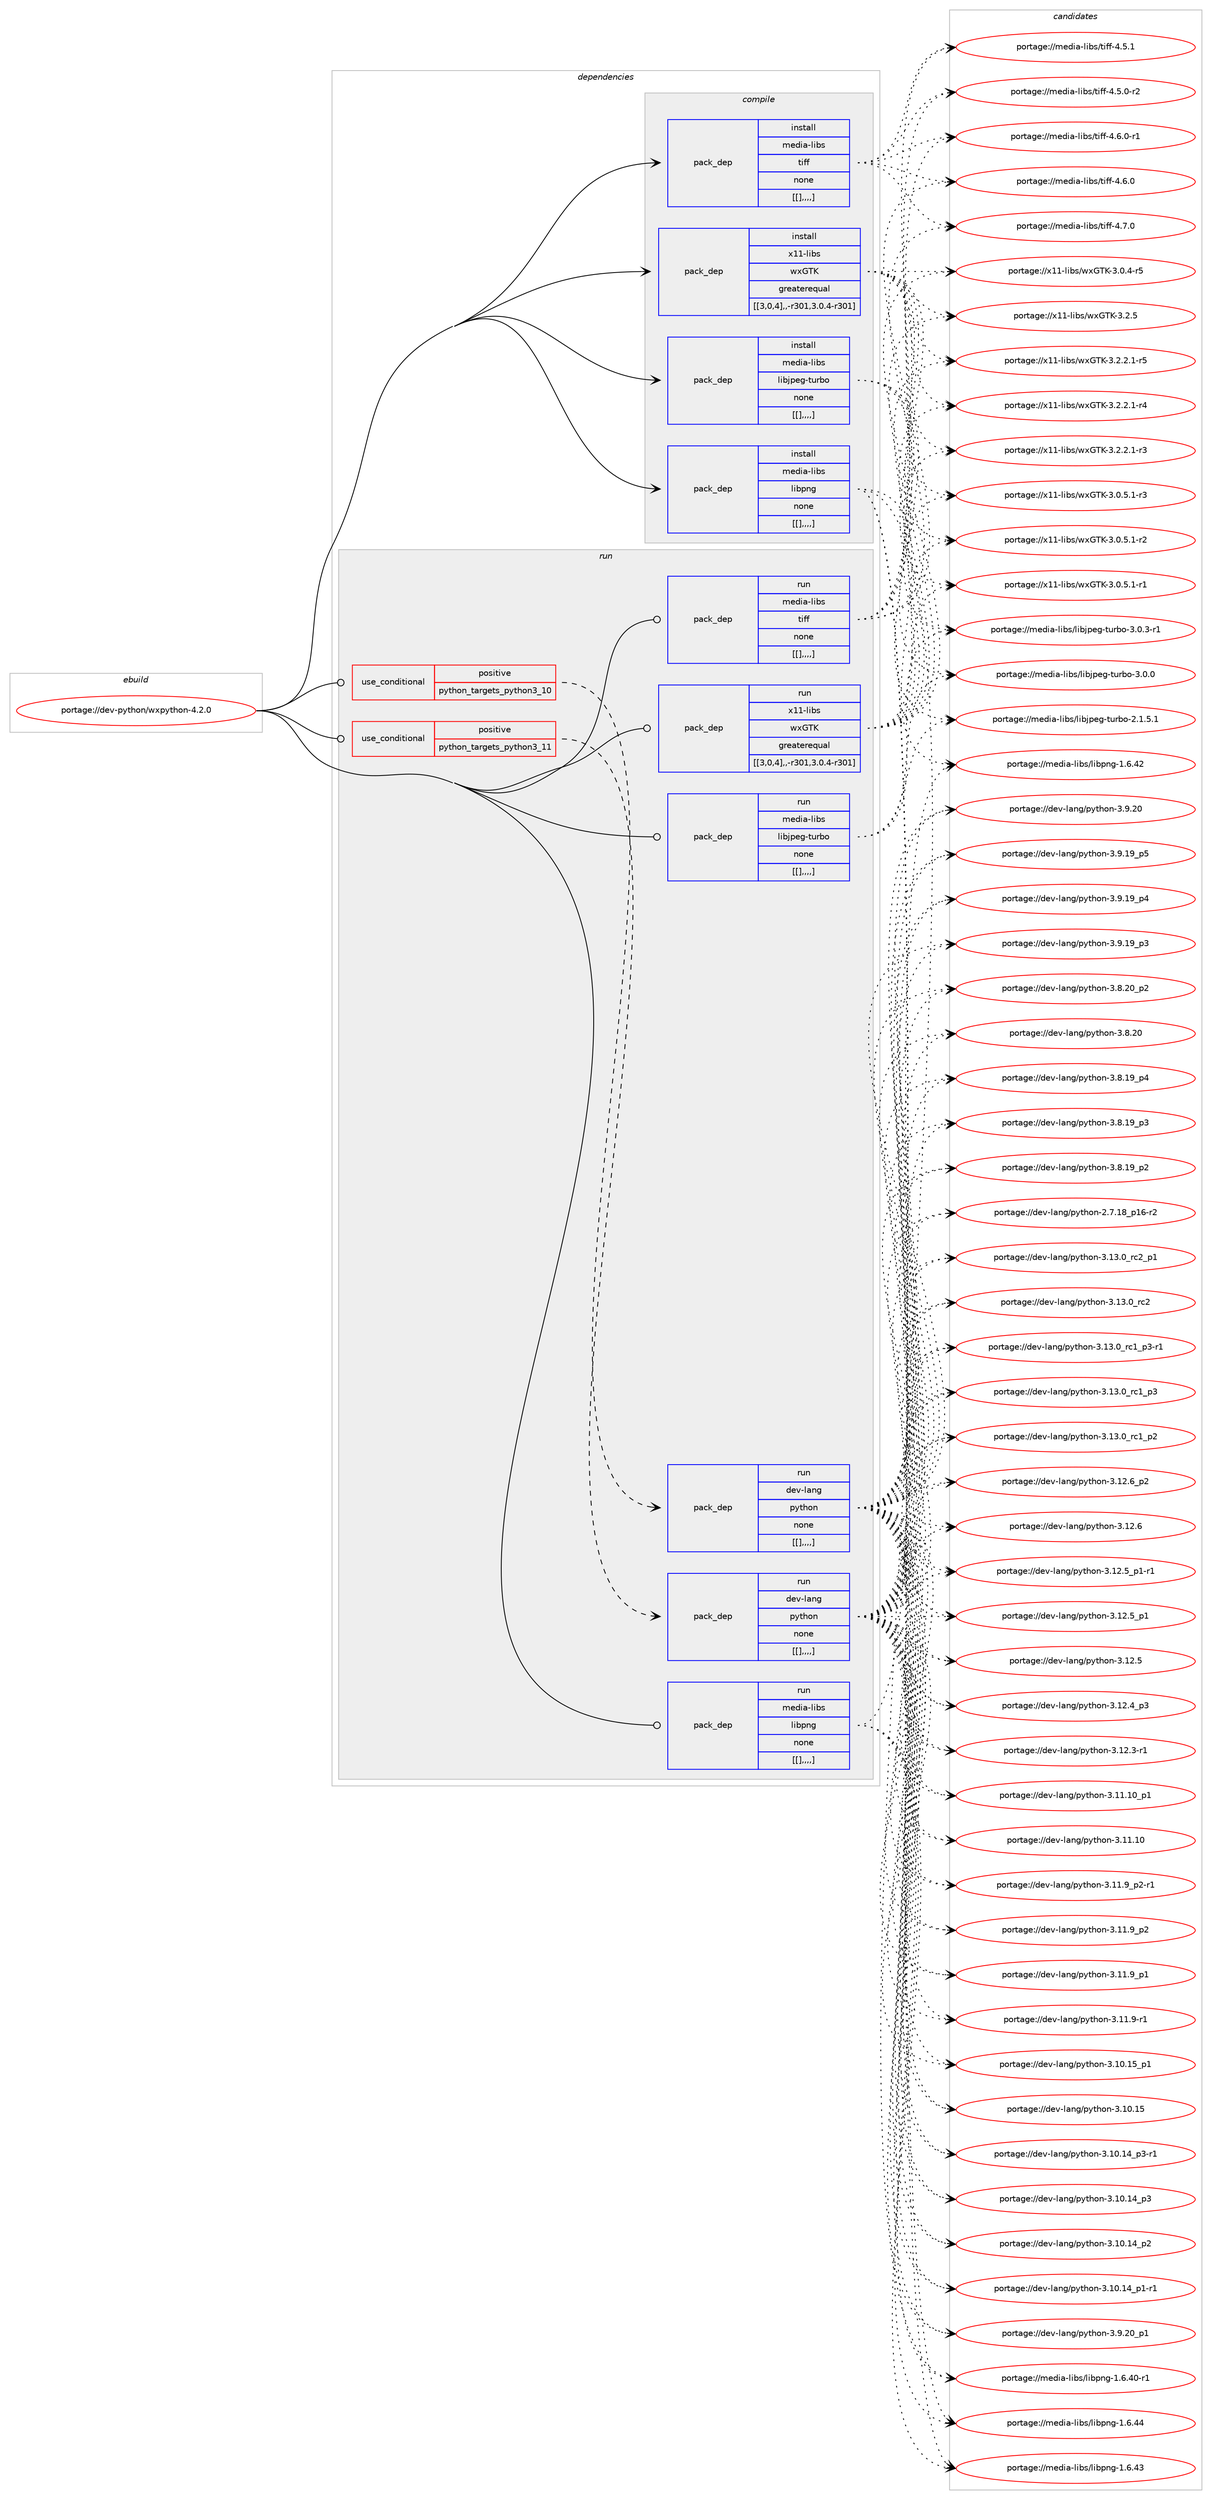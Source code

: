 digraph prolog {

# *************
# Graph options
# *************

newrank=true;
concentrate=true;
compound=true;
graph [rankdir=LR,fontname=Helvetica,fontsize=10,ranksep=1.5];#, ranksep=2.5, nodesep=0.2];
edge  [arrowhead=vee];
node  [fontname=Helvetica,fontsize=10];

# **********
# The ebuild
# **********

subgraph cluster_leftcol {
color=gray;
label=<<i>ebuild</i>>;
id [label="portage://dev-python/wxpython-4.2.0", color=red, width=4, href="../dev-python/wxpython-4.2.0.svg"];
}

# ****************
# The dependencies
# ****************

subgraph cluster_midcol {
color=gray;
label=<<i>dependencies</i>>;
subgraph cluster_compile {
fillcolor="#eeeeee";
style=filled;
label=<<i>compile</i>>;
subgraph pack126745 {
dependency171065 [label=<<TABLE BORDER="0" CELLBORDER="1" CELLSPACING="0" CELLPADDING="4" WIDTH="220"><TR><TD ROWSPAN="6" CELLPADDING="30">pack_dep</TD></TR><TR><TD WIDTH="110">install</TD></TR><TR><TD>media-libs</TD></TR><TR><TD>libjpeg-turbo</TD></TR><TR><TD>none</TD></TR><TR><TD>[[],,,,]</TD></TR></TABLE>>, shape=none, color=blue];
}
id:e -> dependency171065:w [weight=20,style="solid",arrowhead="vee"];
subgraph pack126746 {
dependency171066 [label=<<TABLE BORDER="0" CELLBORDER="1" CELLSPACING="0" CELLPADDING="4" WIDTH="220"><TR><TD ROWSPAN="6" CELLPADDING="30">pack_dep</TD></TR><TR><TD WIDTH="110">install</TD></TR><TR><TD>media-libs</TD></TR><TR><TD>libpng</TD></TR><TR><TD>none</TD></TR><TR><TD>[[],,,,]</TD></TR></TABLE>>, shape=none, color=blue];
}
id:e -> dependency171066:w [weight=20,style="solid",arrowhead="vee"];
subgraph pack126747 {
dependency171067 [label=<<TABLE BORDER="0" CELLBORDER="1" CELLSPACING="0" CELLPADDING="4" WIDTH="220"><TR><TD ROWSPAN="6" CELLPADDING="30">pack_dep</TD></TR><TR><TD WIDTH="110">install</TD></TR><TR><TD>media-libs</TD></TR><TR><TD>tiff</TD></TR><TR><TD>none</TD></TR><TR><TD>[[],,,,]</TD></TR></TABLE>>, shape=none, color=blue];
}
id:e -> dependency171067:w [weight=20,style="solid",arrowhead="vee"];
subgraph pack126748 {
dependency171068 [label=<<TABLE BORDER="0" CELLBORDER="1" CELLSPACING="0" CELLPADDING="4" WIDTH="220"><TR><TD ROWSPAN="6" CELLPADDING="30">pack_dep</TD></TR><TR><TD WIDTH="110">install</TD></TR><TR><TD>x11-libs</TD></TR><TR><TD>wxGTK</TD></TR><TR><TD>greaterequal</TD></TR><TR><TD>[[3,0,4],,-r301,3.0.4-r301]</TD></TR></TABLE>>, shape=none, color=blue];
}
id:e -> dependency171068:w [weight=20,style="solid",arrowhead="vee"];
}
subgraph cluster_compileandrun {
fillcolor="#eeeeee";
style=filled;
label=<<i>compile and run</i>>;
}
subgraph cluster_run {
fillcolor="#eeeeee";
style=filled;
label=<<i>run</i>>;
subgraph cond43057 {
dependency171069 [label=<<TABLE BORDER="0" CELLBORDER="1" CELLSPACING="0" CELLPADDING="4"><TR><TD ROWSPAN="3" CELLPADDING="10">use_conditional</TD></TR><TR><TD>positive</TD></TR><TR><TD>python_targets_python3_10</TD></TR></TABLE>>, shape=none, color=red];
subgraph pack126749 {
dependency171070 [label=<<TABLE BORDER="0" CELLBORDER="1" CELLSPACING="0" CELLPADDING="4" WIDTH="220"><TR><TD ROWSPAN="6" CELLPADDING="30">pack_dep</TD></TR><TR><TD WIDTH="110">run</TD></TR><TR><TD>dev-lang</TD></TR><TR><TD>python</TD></TR><TR><TD>none</TD></TR><TR><TD>[[],,,,]</TD></TR></TABLE>>, shape=none, color=blue];
}
dependency171069:e -> dependency171070:w [weight=20,style="dashed",arrowhead="vee"];
}
id:e -> dependency171069:w [weight=20,style="solid",arrowhead="odot"];
subgraph cond43058 {
dependency171071 [label=<<TABLE BORDER="0" CELLBORDER="1" CELLSPACING="0" CELLPADDING="4"><TR><TD ROWSPAN="3" CELLPADDING="10">use_conditional</TD></TR><TR><TD>positive</TD></TR><TR><TD>python_targets_python3_11</TD></TR></TABLE>>, shape=none, color=red];
subgraph pack126750 {
dependency171072 [label=<<TABLE BORDER="0" CELLBORDER="1" CELLSPACING="0" CELLPADDING="4" WIDTH="220"><TR><TD ROWSPAN="6" CELLPADDING="30">pack_dep</TD></TR><TR><TD WIDTH="110">run</TD></TR><TR><TD>dev-lang</TD></TR><TR><TD>python</TD></TR><TR><TD>none</TD></TR><TR><TD>[[],,,,]</TD></TR></TABLE>>, shape=none, color=blue];
}
dependency171071:e -> dependency171072:w [weight=20,style="dashed",arrowhead="vee"];
}
id:e -> dependency171071:w [weight=20,style="solid",arrowhead="odot"];
subgraph pack126751 {
dependency171073 [label=<<TABLE BORDER="0" CELLBORDER="1" CELLSPACING="0" CELLPADDING="4" WIDTH="220"><TR><TD ROWSPAN="6" CELLPADDING="30">pack_dep</TD></TR><TR><TD WIDTH="110">run</TD></TR><TR><TD>media-libs</TD></TR><TR><TD>libjpeg-turbo</TD></TR><TR><TD>none</TD></TR><TR><TD>[[],,,,]</TD></TR></TABLE>>, shape=none, color=blue];
}
id:e -> dependency171073:w [weight=20,style="solid",arrowhead="odot"];
subgraph pack126752 {
dependency171074 [label=<<TABLE BORDER="0" CELLBORDER="1" CELLSPACING="0" CELLPADDING="4" WIDTH="220"><TR><TD ROWSPAN="6" CELLPADDING="30">pack_dep</TD></TR><TR><TD WIDTH="110">run</TD></TR><TR><TD>media-libs</TD></TR><TR><TD>libpng</TD></TR><TR><TD>none</TD></TR><TR><TD>[[],,,,]</TD></TR></TABLE>>, shape=none, color=blue];
}
id:e -> dependency171074:w [weight=20,style="solid",arrowhead="odot"];
subgraph pack126753 {
dependency171075 [label=<<TABLE BORDER="0" CELLBORDER="1" CELLSPACING="0" CELLPADDING="4" WIDTH="220"><TR><TD ROWSPAN="6" CELLPADDING="30">pack_dep</TD></TR><TR><TD WIDTH="110">run</TD></TR><TR><TD>media-libs</TD></TR><TR><TD>tiff</TD></TR><TR><TD>none</TD></TR><TR><TD>[[],,,,]</TD></TR></TABLE>>, shape=none, color=blue];
}
id:e -> dependency171075:w [weight=20,style="solid",arrowhead="odot"];
subgraph pack126754 {
dependency171076 [label=<<TABLE BORDER="0" CELLBORDER="1" CELLSPACING="0" CELLPADDING="4" WIDTH="220"><TR><TD ROWSPAN="6" CELLPADDING="30">pack_dep</TD></TR><TR><TD WIDTH="110">run</TD></TR><TR><TD>x11-libs</TD></TR><TR><TD>wxGTK</TD></TR><TR><TD>greaterequal</TD></TR><TR><TD>[[3,0,4],,-r301,3.0.4-r301]</TD></TR></TABLE>>, shape=none, color=blue];
}
id:e -> dependency171076:w [weight=20,style="solid",arrowhead="odot"];
}
}

# **************
# The candidates
# **************

subgraph cluster_choices {
rank=same;
color=gray;
label=<<i>candidates</i>>;

subgraph choice126745 {
color=black;
nodesep=1;
choice109101100105974510810598115471081059810611210110345116117114981114551464846514511449 [label="portage://media-libs/libjpeg-turbo-3.0.3-r1", color=red, width=4,href="../media-libs/libjpeg-turbo-3.0.3-r1.svg"];
choice10910110010597451081059811547108105981061121011034511611711498111455146484648 [label="portage://media-libs/libjpeg-turbo-3.0.0", color=red, width=4,href="../media-libs/libjpeg-turbo-3.0.0.svg"];
choice109101100105974510810598115471081059810611210110345116117114981114550464946534649 [label="portage://media-libs/libjpeg-turbo-2.1.5.1", color=red, width=4,href="../media-libs/libjpeg-turbo-2.1.5.1.svg"];
dependency171065:e -> choice109101100105974510810598115471081059810611210110345116117114981114551464846514511449:w [style=dotted,weight="100"];
dependency171065:e -> choice10910110010597451081059811547108105981061121011034511611711498111455146484648:w [style=dotted,weight="100"];
dependency171065:e -> choice109101100105974510810598115471081059810611210110345116117114981114550464946534649:w [style=dotted,weight="100"];
}
subgraph choice126746 {
color=black;
nodesep=1;
choice109101100105974510810598115471081059811211010345494654465252 [label="portage://media-libs/libpng-1.6.44", color=red, width=4,href="../media-libs/libpng-1.6.44.svg"];
choice109101100105974510810598115471081059811211010345494654465251 [label="portage://media-libs/libpng-1.6.43", color=red, width=4,href="../media-libs/libpng-1.6.43.svg"];
choice109101100105974510810598115471081059811211010345494654465250 [label="portage://media-libs/libpng-1.6.42", color=red, width=4,href="../media-libs/libpng-1.6.42.svg"];
choice1091011001059745108105981154710810598112110103454946544652484511449 [label="portage://media-libs/libpng-1.6.40-r1", color=red, width=4,href="../media-libs/libpng-1.6.40-r1.svg"];
dependency171066:e -> choice109101100105974510810598115471081059811211010345494654465252:w [style=dotted,weight="100"];
dependency171066:e -> choice109101100105974510810598115471081059811211010345494654465251:w [style=dotted,weight="100"];
dependency171066:e -> choice109101100105974510810598115471081059811211010345494654465250:w [style=dotted,weight="100"];
dependency171066:e -> choice1091011001059745108105981154710810598112110103454946544652484511449:w [style=dotted,weight="100"];
}
subgraph choice126747 {
color=black;
nodesep=1;
choice10910110010597451081059811547116105102102455246554648 [label="portage://media-libs/tiff-4.7.0", color=red, width=4,href="../media-libs/tiff-4.7.0.svg"];
choice109101100105974510810598115471161051021024552465446484511449 [label="portage://media-libs/tiff-4.6.0-r1", color=red, width=4,href="../media-libs/tiff-4.6.0-r1.svg"];
choice10910110010597451081059811547116105102102455246544648 [label="portage://media-libs/tiff-4.6.0", color=red, width=4,href="../media-libs/tiff-4.6.0.svg"];
choice10910110010597451081059811547116105102102455246534649 [label="portage://media-libs/tiff-4.5.1", color=red, width=4,href="../media-libs/tiff-4.5.1.svg"];
choice109101100105974510810598115471161051021024552465346484511450 [label="portage://media-libs/tiff-4.5.0-r2", color=red, width=4,href="../media-libs/tiff-4.5.0-r2.svg"];
dependency171067:e -> choice10910110010597451081059811547116105102102455246554648:w [style=dotted,weight="100"];
dependency171067:e -> choice109101100105974510810598115471161051021024552465446484511449:w [style=dotted,weight="100"];
dependency171067:e -> choice10910110010597451081059811547116105102102455246544648:w [style=dotted,weight="100"];
dependency171067:e -> choice10910110010597451081059811547116105102102455246534649:w [style=dotted,weight="100"];
dependency171067:e -> choice109101100105974510810598115471161051021024552465346484511450:w [style=dotted,weight="100"];
}
subgraph choice126748 {
color=black;
nodesep=1;
choice1204949451081059811547119120718475455146504653 [label="portage://x11-libs/wxGTK-3.2.5", color=red, width=4,href="../x11-libs/wxGTK-3.2.5.svg"];
choice120494945108105981154711912071847545514650465046494511453 [label="portage://x11-libs/wxGTK-3.2.2.1-r5", color=red, width=4,href="../x11-libs/wxGTK-3.2.2.1-r5.svg"];
choice120494945108105981154711912071847545514650465046494511452 [label="portage://x11-libs/wxGTK-3.2.2.1-r4", color=red, width=4,href="../x11-libs/wxGTK-3.2.2.1-r4.svg"];
choice120494945108105981154711912071847545514650465046494511451 [label="portage://x11-libs/wxGTK-3.2.2.1-r3", color=red, width=4,href="../x11-libs/wxGTK-3.2.2.1-r3.svg"];
choice120494945108105981154711912071847545514648465346494511451 [label="portage://x11-libs/wxGTK-3.0.5.1-r3", color=red, width=4,href="../x11-libs/wxGTK-3.0.5.1-r3.svg"];
choice120494945108105981154711912071847545514648465346494511450 [label="portage://x11-libs/wxGTK-3.0.5.1-r2", color=red, width=4,href="../x11-libs/wxGTK-3.0.5.1-r2.svg"];
choice120494945108105981154711912071847545514648465346494511449 [label="portage://x11-libs/wxGTK-3.0.5.1-r1", color=red, width=4,href="../x11-libs/wxGTK-3.0.5.1-r1.svg"];
choice12049494510810598115471191207184754551464846524511453 [label="portage://x11-libs/wxGTK-3.0.4-r5", color=red, width=4,href="../x11-libs/wxGTK-3.0.4-r5.svg"];
dependency171068:e -> choice1204949451081059811547119120718475455146504653:w [style=dotted,weight="100"];
dependency171068:e -> choice120494945108105981154711912071847545514650465046494511453:w [style=dotted,weight="100"];
dependency171068:e -> choice120494945108105981154711912071847545514650465046494511452:w [style=dotted,weight="100"];
dependency171068:e -> choice120494945108105981154711912071847545514650465046494511451:w [style=dotted,weight="100"];
dependency171068:e -> choice120494945108105981154711912071847545514648465346494511451:w [style=dotted,weight="100"];
dependency171068:e -> choice120494945108105981154711912071847545514648465346494511450:w [style=dotted,weight="100"];
dependency171068:e -> choice120494945108105981154711912071847545514648465346494511449:w [style=dotted,weight="100"];
dependency171068:e -> choice12049494510810598115471191207184754551464846524511453:w [style=dotted,weight="100"];
}
subgraph choice126749 {
color=black;
nodesep=1;
choice100101118451089711010347112121116104111110455146495146489511499509511249 [label="portage://dev-lang/python-3.13.0_rc2_p1", color=red, width=4,href="../dev-lang/python-3.13.0_rc2_p1.svg"];
choice10010111845108971101034711212111610411111045514649514648951149950 [label="portage://dev-lang/python-3.13.0_rc2", color=red, width=4,href="../dev-lang/python-3.13.0_rc2.svg"];
choice1001011184510897110103471121211161041111104551464951464895114994995112514511449 [label="portage://dev-lang/python-3.13.0_rc1_p3-r1", color=red, width=4,href="../dev-lang/python-3.13.0_rc1_p3-r1.svg"];
choice100101118451089711010347112121116104111110455146495146489511499499511251 [label="portage://dev-lang/python-3.13.0_rc1_p3", color=red, width=4,href="../dev-lang/python-3.13.0_rc1_p3.svg"];
choice100101118451089711010347112121116104111110455146495146489511499499511250 [label="portage://dev-lang/python-3.13.0_rc1_p2", color=red, width=4,href="../dev-lang/python-3.13.0_rc1_p2.svg"];
choice100101118451089711010347112121116104111110455146495046549511250 [label="portage://dev-lang/python-3.12.6_p2", color=red, width=4,href="../dev-lang/python-3.12.6_p2.svg"];
choice10010111845108971101034711212111610411111045514649504654 [label="portage://dev-lang/python-3.12.6", color=red, width=4,href="../dev-lang/python-3.12.6.svg"];
choice1001011184510897110103471121211161041111104551464950465395112494511449 [label="portage://dev-lang/python-3.12.5_p1-r1", color=red, width=4,href="../dev-lang/python-3.12.5_p1-r1.svg"];
choice100101118451089711010347112121116104111110455146495046539511249 [label="portage://dev-lang/python-3.12.5_p1", color=red, width=4,href="../dev-lang/python-3.12.5_p1.svg"];
choice10010111845108971101034711212111610411111045514649504653 [label="portage://dev-lang/python-3.12.5", color=red, width=4,href="../dev-lang/python-3.12.5.svg"];
choice100101118451089711010347112121116104111110455146495046529511251 [label="portage://dev-lang/python-3.12.4_p3", color=red, width=4,href="../dev-lang/python-3.12.4_p3.svg"];
choice100101118451089711010347112121116104111110455146495046514511449 [label="portage://dev-lang/python-3.12.3-r1", color=red, width=4,href="../dev-lang/python-3.12.3-r1.svg"];
choice10010111845108971101034711212111610411111045514649494649489511249 [label="portage://dev-lang/python-3.11.10_p1", color=red, width=4,href="../dev-lang/python-3.11.10_p1.svg"];
choice1001011184510897110103471121211161041111104551464949464948 [label="portage://dev-lang/python-3.11.10", color=red, width=4,href="../dev-lang/python-3.11.10.svg"];
choice1001011184510897110103471121211161041111104551464949465795112504511449 [label="portage://dev-lang/python-3.11.9_p2-r1", color=red, width=4,href="../dev-lang/python-3.11.9_p2-r1.svg"];
choice100101118451089711010347112121116104111110455146494946579511250 [label="portage://dev-lang/python-3.11.9_p2", color=red, width=4,href="../dev-lang/python-3.11.9_p2.svg"];
choice100101118451089711010347112121116104111110455146494946579511249 [label="portage://dev-lang/python-3.11.9_p1", color=red, width=4,href="../dev-lang/python-3.11.9_p1.svg"];
choice100101118451089711010347112121116104111110455146494946574511449 [label="portage://dev-lang/python-3.11.9-r1", color=red, width=4,href="../dev-lang/python-3.11.9-r1.svg"];
choice10010111845108971101034711212111610411111045514649484649539511249 [label="portage://dev-lang/python-3.10.15_p1", color=red, width=4,href="../dev-lang/python-3.10.15_p1.svg"];
choice1001011184510897110103471121211161041111104551464948464953 [label="portage://dev-lang/python-3.10.15", color=red, width=4,href="../dev-lang/python-3.10.15.svg"];
choice100101118451089711010347112121116104111110455146494846495295112514511449 [label="portage://dev-lang/python-3.10.14_p3-r1", color=red, width=4,href="../dev-lang/python-3.10.14_p3-r1.svg"];
choice10010111845108971101034711212111610411111045514649484649529511251 [label="portage://dev-lang/python-3.10.14_p3", color=red, width=4,href="../dev-lang/python-3.10.14_p3.svg"];
choice10010111845108971101034711212111610411111045514649484649529511250 [label="portage://dev-lang/python-3.10.14_p2", color=red, width=4,href="../dev-lang/python-3.10.14_p2.svg"];
choice100101118451089711010347112121116104111110455146494846495295112494511449 [label="portage://dev-lang/python-3.10.14_p1-r1", color=red, width=4,href="../dev-lang/python-3.10.14_p1-r1.svg"];
choice100101118451089711010347112121116104111110455146574650489511249 [label="portage://dev-lang/python-3.9.20_p1", color=red, width=4,href="../dev-lang/python-3.9.20_p1.svg"];
choice10010111845108971101034711212111610411111045514657465048 [label="portage://dev-lang/python-3.9.20", color=red, width=4,href="../dev-lang/python-3.9.20.svg"];
choice100101118451089711010347112121116104111110455146574649579511253 [label="portage://dev-lang/python-3.9.19_p5", color=red, width=4,href="../dev-lang/python-3.9.19_p5.svg"];
choice100101118451089711010347112121116104111110455146574649579511252 [label="portage://dev-lang/python-3.9.19_p4", color=red, width=4,href="../dev-lang/python-3.9.19_p4.svg"];
choice100101118451089711010347112121116104111110455146574649579511251 [label="portage://dev-lang/python-3.9.19_p3", color=red, width=4,href="../dev-lang/python-3.9.19_p3.svg"];
choice100101118451089711010347112121116104111110455146564650489511250 [label="portage://dev-lang/python-3.8.20_p2", color=red, width=4,href="../dev-lang/python-3.8.20_p2.svg"];
choice10010111845108971101034711212111610411111045514656465048 [label="portage://dev-lang/python-3.8.20", color=red, width=4,href="../dev-lang/python-3.8.20.svg"];
choice100101118451089711010347112121116104111110455146564649579511252 [label="portage://dev-lang/python-3.8.19_p4", color=red, width=4,href="../dev-lang/python-3.8.19_p4.svg"];
choice100101118451089711010347112121116104111110455146564649579511251 [label="portage://dev-lang/python-3.8.19_p3", color=red, width=4,href="../dev-lang/python-3.8.19_p3.svg"];
choice100101118451089711010347112121116104111110455146564649579511250 [label="portage://dev-lang/python-3.8.19_p2", color=red, width=4,href="../dev-lang/python-3.8.19_p2.svg"];
choice100101118451089711010347112121116104111110455046554649569511249544511450 [label="portage://dev-lang/python-2.7.18_p16-r2", color=red, width=4,href="../dev-lang/python-2.7.18_p16-r2.svg"];
dependency171070:e -> choice100101118451089711010347112121116104111110455146495146489511499509511249:w [style=dotted,weight="100"];
dependency171070:e -> choice10010111845108971101034711212111610411111045514649514648951149950:w [style=dotted,weight="100"];
dependency171070:e -> choice1001011184510897110103471121211161041111104551464951464895114994995112514511449:w [style=dotted,weight="100"];
dependency171070:e -> choice100101118451089711010347112121116104111110455146495146489511499499511251:w [style=dotted,weight="100"];
dependency171070:e -> choice100101118451089711010347112121116104111110455146495146489511499499511250:w [style=dotted,weight="100"];
dependency171070:e -> choice100101118451089711010347112121116104111110455146495046549511250:w [style=dotted,weight="100"];
dependency171070:e -> choice10010111845108971101034711212111610411111045514649504654:w [style=dotted,weight="100"];
dependency171070:e -> choice1001011184510897110103471121211161041111104551464950465395112494511449:w [style=dotted,weight="100"];
dependency171070:e -> choice100101118451089711010347112121116104111110455146495046539511249:w [style=dotted,weight="100"];
dependency171070:e -> choice10010111845108971101034711212111610411111045514649504653:w [style=dotted,weight="100"];
dependency171070:e -> choice100101118451089711010347112121116104111110455146495046529511251:w [style=dotted,weight="100"];
dependency171070:e -> choice100101118451089711010347112121116104111110455146495046514511449:w [style=dotted,weight="100"];
dependency171070:e -> choice10010111845108971101034711212111610411111045514649494649489511249:w [style=dotted,weight="100"];
dependency171070:e -> choice1001011184510897110103471121211161041111104551464949464948:w [style=dotted,weight="100"];
dependency171070:e -> choice1001011184510897110103471121211161041111104551464949465795112504511449:w [style=dotted,weight="100"];
dependency171070:e -> choice100101118451089711010347112121116104111110455146494946579511250:w [style=dotted,weight="100"];
dependency171070:e -> choice100101118451089711010347112121116104111110455146494946579511249:w [style=dotted,weight="100"];
dependency171070:e -> choice100101118451089711010347112121116104111110455146494946574511449:w [style=dotted,weight="100"];
dependency171070:e -> choice10010111845108971101034711212111610411111045514649484649539511249:w [style=dotted,weight="100"];
dependency171070:e -> choice1001011184510897110103471121211161041111104551464948464953:w [style=dotted,weight="100"];
dependency171070:e -> choice100101118451089711010347112121116104111110455146494846495295112514511449:w [style=dotted,weight="100"];
dependency171070:e -> choice10010111845108971101034711212111610411111045514649484649529511251:w [style=dotted,weight="100"];
dependency171070:e -> choice10010111845108971101034711212111610411111045514649484649529511250:w [style=dotted,weight="100"];
dependency171070:e -> choice100101118451089711010347112121116104111110455146494846495295112494511449:w [style=dotted,weight="100"];
dependency171070:e -> choice100101118451089711010347112121116104111110455146574650489511249:w [style=dotted,weight="100"];
dependency171070:e -> choice10010111845108971101034711212111610411111045514657465048:w [style=dotted,weight="100"];
dependency171070:e -> choice100101118451089711010347112121116104111110455146574649579511253:w [style=dotted,weight="100"];
dependency171070:e -> choice100101118451089711010347112121116104111110455146574649579511252:w [style=dotted,weight="100"];
dependency171070:e -> choice100101118451089711010347112121116104111110455146574649579511251:w [style=dotted,weight="100"];
dependency171070:e -> choice100101118451089711010347112121116104111110455146564650489511250:w [style=dotted,weight="100"];
dependency171070:e -> choice10010111845108971101034711212111610411111045514656465048:w [style=dotted,weight="100"];
dependency171070:e -> choice100101118451089711010347112121116104111110455146564649579511252:w [style=dotted,weight="100"];
dependency171070:e -> choice100101118451089711010347112121116104111110455146564649579511251:w [style=dotted,weight="100"];
dependency171070:e -> choice100101118451089711010347112121116104111110455146564649579511250:w [style=dotted,weight="100"];
dependency171070:e -> choice100101118451089711010347112121116104111110455046554649569511249544511450:w [style=dotted,weight="100"];
}
subgraph choice126750 {
color=black;
nodesep=1;
choice100101118451089711010347112121116104111110455146495146489511499509511249 [label="portage://dev-lang/python-3.13.0_rc2_p1", color=red, width=4,href="../dev-lang/python-3.13.0_rc2_p1.svg"];
choice10010111845108971101034711212111610411111045514649514648951149950 [label="portage://dev-lang/python-3.13.0_rc2", color=red, width=4,href="../dev-lang/python-3.13.0_rc2.svg"];
choice1001011184510897110103471121211161041111104551464951464895114994995112514511449 [label="portage://dev-lang/python-3.13.0_rc1_p3-r1", color=red, width=4,href="../dev-lang/python-3.13.0_rc1_p3-r1.svg"];
choice100101118451089711010347112121116104111110455146495146489511499499511251 [label="portage://dev-lang/python-3.13.0_rc1_p3", color=red, width=4,href="../dev-lang/python-3.13.0_rc1_p3.svg"];
choice100101118451089711010347112121116104111110455146495146489511499499511250 [label="portage://dev-lang/python-3.13.0_rc1_p2", color=red, width=4,href="../dev-lang/python-3.13.0_rc1_p2.svg"];
choice100101118451089711010347112121116104111110455146495046549511250 [label="portage://dev-lang/python-3.12.6_p2", color=red, width=4,href="../dev-lang/python-3.12.6_p2.svg"];
choice10010111845108971101034711212111610411111045514649504654 [label="portage://dev-lang/python-3.12.6", color=red, width=4,href="../dev-lang/python-3.12.6.svg"];
choice1001011184510897110103471121211161041111104551464950465395112494511449 [label="portage://dev-lang/python-3.12.5_p1-r1", color=red, width=4,href="../dev-lang/python-3.12.5_p1-r1.svg"];
choice100101118451089711010347112121116104111110455146495046539511249 [label="portage://dev-lang/python-3.12.5_p1", color=red, width=4,href="../dev-lang/python-3.12.5_p1.svg"];
choice10010111845108971101034711212111610411111045514649504653 [label="portage://dev-lang/python-3.12.5", color=red, width=4,href="../dev-lang/python-3.12.5.svg"];
choice100101118451089711010347112121116104111110455146495046529511251 [label="portage://dev-lang/python-3.12.4_p3", color=red, width=4,href="../dev-lang/python-3.12.4_p3.svg"];
choice100101118451089711010347112121116104111110455146495046514511449 [label="portage://dev-lang/python-3.12.3-r1", color=red, width=4,href="../dev-lang/python-3.12.3-r1.svg"];
choice10010111845108971101034711212111610411111045514649494649489511249 [label="portage://dev-lang/python-3.11.10_p1", color=red, width=4,href="../dev-lang/python-3.11.10_p1.svg"];
choice1001011184510897110103471121211161041111104551464949464948 [label="portage://dev-lang/python-3.11.10", color=red, width=4,href="../dev-lang/python-3.11.10.svg"];
choice1001011184510897110103471121211161041111104551464949465795112504511449 [label="portage://dev-lang/python-3.11.9_p2-r1", color=red, width=4,href="../dev-lang/python-3.11.9_p2-r1.svg"];
choice100101118451089711010347112121116104111110455146494946579511250 [label="portage://dev-lang/python-3.11.9_p2", color=red, width=4,href="../dev-lang/python-3.11.9_p2.svg"];
choice100101118451089711010347112121116104111110455146494946579511249 [label="portage://dev-lang/python-3.11.9_p1", color=red, width=4,href="../dev-lang/python-3.11.9_p1.svg"];
choice100101118451089711010347112121116104111110455146494946574511449 [label="portage://dev-lang/python-3.11.9-r1", color=red, width=4,href="../dev-lang/python-3.11.9-r1.svg"];
choice10010111845108971101034711212111610411111045514649484649539511249 [label="portage://dev-lang/python-3.10.15_p1", color=red, width=4,href="../dev-lang/python-3.10.15_p1.svg"];
choice1001011184510897110103471121211161041111104551464948464953 [label="portage://dev-lang/python-3.10.15", color=red, width=4,href="../dev-lang/python-3.10.15.svg"];
choice100101118451089711010347112121116104111110455146494846495295112514511449 [label="portage://dev-lang/python-3.10.14_p3-r1", color=red, width=4,href="../dev-lang/python-3.10.14_p3-r1.svg"];
choice10010111845108971101034711212111610411111045514649484649529511251 [label="portage://dev-lang/python-3.10.14_p3", color=red, width=4,href="../dev-lang/python-3.10.14_p3.svg"];
choice10010111845108971101034711212111610411111045514649484649529511250 [label="portage://dev-lang/python-3.10.14_p2", color=red, width=4,href="../dev-lang/python-3.10.14_p2.svg"];
choice100101118451089711010347112121116104111110455146494846495295112494511449 [label="portage://dev-lang/python-3.10.14_p1-r1", color=red, width=4,href="../dev-lang/python-3.10.14_p1-r1.svg"];
choice100101118451089711010347112121116104111110455146574650489511249 [label="portage://dev-lang/python-3.9.20_p1", color=red, width=4,href="../dev-lang/python-3.9.20_p1.svg"];
choice10010111845108971101034711212111610411111045514657465048 [label="portage://dev-lang/python-3.9.20", color=red, width=4,href="../dev-lang/python-3.9.20.svg"];
choice100101118451089711010347112121116104111110455146574649579511253 [label="portage://dev-lang/python-3.9.19_p5", color=red, width=4,href="../dev-lang/python-3.9.19_p5.svg"];
choice100101118451089711010347112121116104111110455146574649579511252 [label="portage://dev-lang/python-3.9.19_p4", color=red, width=4,href="../dev-lang/python-3.9.19_p4.svg"];
choice100101118451089711010347112121116104111110455146574649579511251 [label="portage://dev-lang/python-3.9.19_p3", color=red, width=4,href="../dev-lang/python-3.9.19_p3.svg"];
choice100101118451089711010347112121116104111110455146564650489511250 [label="portage://dev-lang/python-3.8.20_p2", color=red, width=4,href="../dev-lang/python-3.8.20_p2.svg"];
choice10010111845108971101034711212111610411111045514656465048 [label="portage://dev-lang/python-3.8.20", color=red, width=4,href="../dev-lang/python-3.8.20.svg"];
choice100101118451089711010347112121116104111110455146564649579511252 [label="portage://dev-lang/python-3.8.19_p4", color=red, width=4,href="../dev-lang/python-3.8.19_p4.svg"];
choice100101118451089711010347112121116104111110455146564649579511251 [label="portage://dev-lang/python-3.8.19_p3", color=red, width=4,href="../dev-lang/python-3.8.19_p3.svg"];
choice100101118451089711010347112121116104111110455146564649579511250 [label="portage://dev-lang/python-3.8.19_p2", color=red, width=4,href="../dev-lang/python-3.8.19_p2.svg"];
choice100101118451089711010347112121116104111110455046554649569511249544511450 [label="portage://dev-lang/python-2.7.18_p16-r2", color=red, width=4,href="../dev-lang/python-2.7.18_p16-r2.svg"];
dependency171072:e -> choice100101118451089711010347112121116104111110455146495146489511499509511249:w [style=dotted,weight="100"];
dependency171072:e -> choice10010111845108971101034711212111610411111045514649514648951149950:w [style=dotted,weight="100"];
dependency171072:e -> choice1001011184510897110103471121211161041111104551464951464895114994995112514511449:w [style=dotted,weight="100"];
dependency171072:e -> choice100101118451089711010347112121116104111110455146495146489511499499511251:w [style=dotted,weight="100"];
dependency171072:e -> choice100101118451089711010347112121116104111110455146495146489511499499511250:w [style=dotted,weight="100"];
dependency171072:e -> choice100101118451089711010347112121116104111110455146495046549511250:w [style=dotted,weight="100"];
dependency171072:e -> choice10010111845108971101034711212111610411111045514649504654:w [style=dotted,weight="100"];
dependency171072:e -> choice1001011184510897110103471121211161041111104551464950465395112494511449:w [style=dotted,weight="100"];
dependency171072:e -> choice100101118451089711010347112121116104111110455146495046539511249:w [style=dotted,weight="100"];
dependency171072:e -> choice10010111845108971101034711212111610411111045514649504653:w [style=dotted,weight="100"];
dependency171072:e -> choice100101118451089711010347112121116104111110455146495046529511251:w [style=dotted,weight="100"];
dependency171072:e -> choice100101118451089711010347112121116104111110455146495046514511449:w [style=dotted,weight="100"];
dependency171072:e -> choice10010111845108971101034711212111610411111045514649494649489511249:w [style=dotted,weight="100"];
dependency171072:e -> choice1001011184510897110103471121211161041111104551464949464948:w [style=dotted,weight="100"];
dependency171072:e -> choice1001011184510897110103471121211161041111104551464949465795112504511449:w [style=dotted,weight="100"];
dependency171072:e -> choice100101118451089711010347112121116104111110455146494946579511250:w [style=dotted,weight="100"];
dependency171072:e -> choice100101118451089711010347112121116104111110455146494946579511249:w [style=dotted,weight="100"];
dependency171072:e -> choice100101118451089711010347112121116104111110455146494946574511449:w [style=dotted,weight="100"];
dependency171072:e -> choice10010111845108971101034711212111610411111045514649484649539511249:w [style=dotted,weight="100"];
dependency171072:e -> choice1001011184510897110103471121211161041111104551464948464953:w [style=dotted,weight="100"];
dependency171072:e -> choice100101118451089711010347112121116104111110455146494846495295112514511449:w [style=dotted,weight="100"];
dependency171072:e -> choice10010111845108971101034711212111610411111045514649484649529511251:w [style=dotted,weight="100"];
dependency171072:e -> choice10010111845108971101034711212111610411111045514649484649529511250:w [style=dotted,weight="100"];
dependency171072:e -> choice100101118451089711010347112121116104111110455146494846495295112494511449:w [style=dotted,weight="100"];
dependency171072:e -> choice100101118451089711010347112121116104111110455146574650489511249:w [style=dotted,weight="100"];
dependency171072:e -> choice10010111845108971101034711212111610411111045514657465048:w [style=dotted,weight="100"];
dependency171072:e -> choice100101118451089711010347112121116104111110455146574649579511253:w [style=dotted,weight="100"];
dependency171072:e -> choice100101118451089711010347112121116104111110455146574649579511252:w [style=dotted,weight="100"];
dependency171072:e -> choice100101118451089711010347112121116104111110455146574649579511251:w [style=dotted,weight="100"];
dependency171072:e -> choice100101118451089711010347112121116104111110455146564650489511250:w [style=dotted,weight="100"];
dependency171072:e -> choice10010111845108971101034711212111610411111045514656465048:w [style=dotted,weight="100"];
dependency171072:e -> choice100101118451089711010347112121116104111110455146564649579511252:w [style=dotted,weight="100"];
dependency171072:e -> choice100101118451089711010347112121116104111110455146564649579511251:w [style=dotted,weight="100"];
dependency171072:e -> choice100101118451089711010347112121116104111110455146564649579511250:w [style=dotted,weight="100"];
dependency171072:e -> choice100101118451089711010347112121116104111110455046554649569511249544511450:w [style=dotted,weight="100"];
}
subgraph choice126751 {
color=black;
nodesep=1;
choice109101100105974510810598115471081059810611210110345116117114981114551464846514511449 [label="portage://media-libs/libjpeg-turbo-3.0.3-r1", color=red, width=4,href="../media-libs/libjpeg-turbo-3.0.3-r1.svg"];
choice10910110010597451081059811547108105981061121011034511611711498111455146484648 [label="portage://media-libs/libjpeg-turbo-3.0.0", color=red, width=4,href="../media-libs/libjpeg-turbo-3.0.0.svg"];
choice109101100105974510810598115471081059810611210110345116117114981114550464946534649 [label="portage://media-libs/libjpeg-turbo-2.1.5.1", color=red, width=4,href="../media-libs/libjpeg-turbo-2.1.5.1.svg"];
dependency171073:e -> choice109101100105974510810598115471081059810611210110345116117114981114551464846514511449:w [style=dotted,weight="100"];
dependency171073:e -> choice10910110010597451081059811547108105981061121011034511611711498111455146484648:w [style=dotted,weight="100"];
dependency171073:e -> choice109101100105974510810598115471081059810611210110345116117114981114550464946534649:w [style=dotted,weight="100"];
}
subgraph choice126752 {
color=black;
nodesep=1;
choice109101100105974510810598115471081059811211010345494654465252 [label="portage://media-libs/libpng-1.6.44", color=red, width=4,href="../media-libs/libpng-1.6.44.svg"];
choice109101100105974510810598115471081059811211010345494654465251 [label="portage://media-libs/libpng-1.6.43", color=red, width=4,href="../media-libs/libpng-1.6.43.svg"];
choice109101100105974510810598115471081059811211010345494654465250 [label="portage://media-libs/libpng-1.6.42", color=red, width=4,href="../media-libs/libpng-1.6.42.svg"];
choice1091011001059745108105981154710810598112110103454946544652484511449 [label="portage://media-libs/libpng-1.6.40-r1", color=red, width=4,href="../media-libs/libpng-1.6.40-r1.svg"];
dependency171074:e -> choice109101100105974510810598115471081059811211010345494654465252:w [style=dotted,weight="100"];
dependency171074:e -> choice109101100105974510810598115471081059811211010345494654465251:w [style=dotted,weight="100"];
dependency171074:e -> choice109101100105974510810598115471081059811211010345494654465250:w [style=dotted,weight="100"];
dependency171074:e -> choice1091011001059745108105981154710810598112110103454946544652484511449:w [style=dotted,weight="100"];
}
subgraph choice126753 {
color=black;
nodesep=1;
choice10910110010597451081059811547116105102102455246554648 [label="portage://media-libs/tiff-4.7.0", color=red, width=4,href="../media-libs/tiff-4.7.0.svg"];
choice109101100105974510810598115471161051021024552465446484511449 [label="portage://media-libs/tiff-4.6.0-r1", color=red, width=4,href="../media-libs/tiff-4.6.0-r1.svg"];
choice10910110010597451081059811547116105102102455246544648 [label="portage://media-libs/tiff-4.6.0", color=red, width=4,href="../media-libs/tiff-4.6.0.svg"];
choice10910110010597451081059811547116105102102455246534649 [label="portage://media-libs/tiff-4.5.1", color=red, width=4,href="../media-libs/tiff-4.5.1.svg"];
choice109101100105974510810598115471161051021024552465346484511450 [label="portage://media-libs/tiff-4.5.0-r2", color=red, width=4,href="../media-libs/tiff-4.5.0-r2.svg"];
dependency171075:e -> choice10910110010597451081059811547116105102102455246554648:w [style=dotted,weight="100"];
dependency171075:e -> choice109101100105974510810598115471161051021024552465446484511449:w [style=dotted,weight="100"];
dependency171075:e -> choice10910110010597451081059811547116105102102455246544648:w [style=dotted,weight="100"];
dependency171075:e -> choice10910110010597451081059811547116105102102455246534649:w [style=dotted,weight="100"];
dependency171075:e -> choice109101100105974510810598115471161051021024552465346484511450:w [style=dotted,weight="100"];
}
subgraph choice126754 {
color=black;
nodesep=1;
choice1204949451081059811547119120718475455146504653 [label="portage://x11-libs/wxGTK-3.2.5", color=red, width=4,href="../x11-libs/wxGTK-3.2.5.svg"];
choice120494945108105981154711912071847545514650465046494511453 [label="portage://x11-libs/wxGTK-3.2.2.1-r5", color=red, width=4,href="../x11-libs/wxGTK-3.2.2.1-r5.svg"];
choice120494945108105981154711912071847545514650465046494511452 [label="portage://x11-libs/wxGTK-3.2.2.1-r4", color=red, width=4,href="../x11-libs/wxGTK-3.2.2.1-r4.svg"];
choice120494945108105981154711912071847545514650465046494511451 [label="portage://x11-libs/wxGTK-3.2.2.1-r3", color=red, width=4,href="../x11-libs/wxGTK-3.2.2.1-r3.svg"];
choice120494945108105981154711912071847545514648465346494511451 [label="portage://x11-libs/wxGTK-3.0.5.1-r3", color=red, width=4,href="../x11-libs/wxGTK-3.0.5.1-r3.svg"];
choice120494945108105981154711912071847545514648465346494511450 [label="portage://x11-libs/wxGTK-3.0.5.1-r2", color=red, width=4,href="../x11-libs/wxGTK-3.0.5.1-r2.svg"];
choice120494945108105981154711912071847545514648465346494511449 [label="portage://x11-libs/wxGTK-3.0.5.1-r1", color=red, width=4,href="../x11-libs/wxGTK-3.0.5.1-r1.svg"];
choice12049494510810598115471191207184754551464846524511453 [label="portage://x11-libs/wxGTK-3.0.4-r5", color=red, width=4,href="../x11-libs/wxGTK-3.0.4-r5.svg"];
dependency171076:e -> choice1204949451081059811547119120718475455146504653:w [style=dotted,weight="100"];
dependency171076:e -> choice120494945108105981154711912071847545514650465046494511453:w [style=dotted,weight="100"];
dependency171076:e -> choice120494945108105981154711912071847545514650465046494511452:w [style=dotted,weight="100"];
dependency171076:e -> choice120494945108105981154711912071847545514650465046494511451:w [style=dotted,weight="100"];
dependency171076:e -> choice120494945108105981154711912071847545514648465346494511451:w [style=dotted,weight="100"];
dependency171076:e -> choice120494945108105981154711912071847545514648465346494511450:w [style=dotted,weight="100"];
dependency171076:e -> choice120494945108105981154711912071847545514648465346494511449:w [style=dotted,weight="100"];
dependency171076:e -> choice12049494510810598115471191207184754551464846524511453:w [style=dotted,weight="100"];
}
}

}
